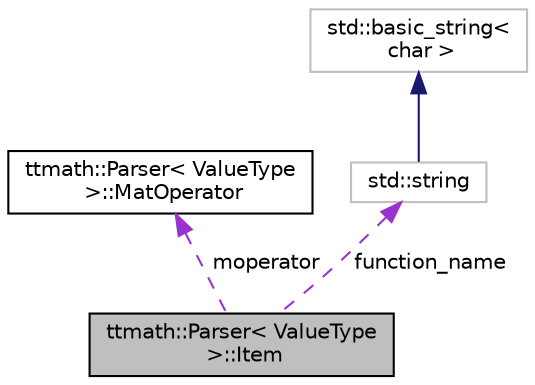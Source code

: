 digraph "ttmath::Parser&lt; ValueType &gt;::Item"
{
 // LATEX_PDF_SIZE
  edge [fontname="Helvetica",fontsize="10",labelfontname="Helvetica",labelfontsize="10"];
  node [fontname="Helvetica",fontsize="10",shape=record];
  Node1 [label="ttmath::Parser\< ValueType\l \>::Item",height=0.2,width=0.4,color="black", fillcolor="grey75", style="filled", fontcolor="black",tooltip=" "];
  Node2 -> Node1 [dir="back",color="darkorchid3",fontsize="10",style="dashed",label=" moperator" ,fontname="Helvetica"];
  Node2 [label="ttmath::Parser\< ValueType\l \>::MatOperator",height=0.2,width=0.4,color="black", fillcolor="white", style="filled",URL="$classttmath_1_1_parser_1_1_mat_operator.html",tooltip=" "];
  Node3 -> Node1 [dir="back",color="darkorchid3",fontsize="10",style="dashed",label=" function_name" ,fontname="Helvetica"];
  Node3 [label="std::string",height=0.2,width=0.4,color="grey75", fillcolor="white", style="filled",tooltip="STL class."];
  Node4 -> Node3 [dir="back",color="midnightblue",fontsize="10",style="solid",fontname="Helvetica"];
  Node4 [label="std::basic_string\<\l char \>",height=0.2,width=0.4,color="grey75", fillcolor="white", style="filled",tooltip="STL class."];
}
